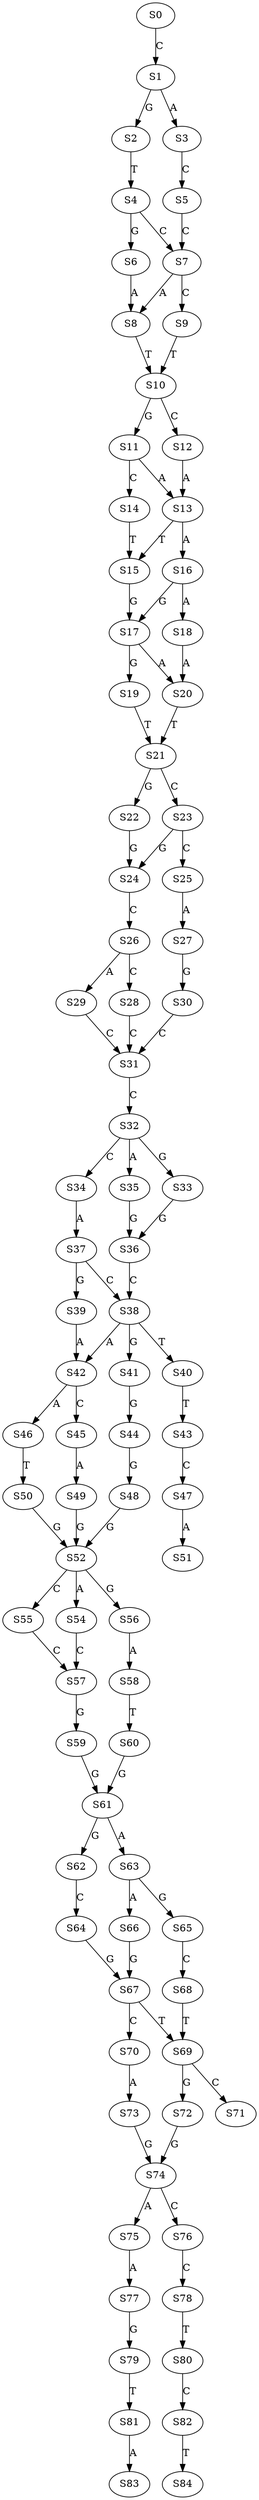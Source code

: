 strict digraph  {
	S0 -> S1 [ label = C ];
	S1 -> S2 [ label = G ];
	S1 -> S3 [ label = A ];
	S2 -> S4 [ label = T ];
	S3 -> S5 [ label = C ];
	S4 -> S6 [ label = G ];
	S4 -> S7 [ label = C ];
	S5 -> S7 [ label = C ];
	S6 -> S8 [ label = A ];
	S7 -> S9 [ label = C ];
	S7 -> S8 [ label = A ];
	S8 -> S10 [ label = T ];
	S9 -> S10 [ label = T ];
	S10 -> S11 [ label = G ];
	S10 -> S12 [ label = C ];
	S11 -> S13 [ label = A ];
	S11 -> S14 [ label = C ];
	S12 -> S13 [ label = A ];
	S13 -> S15 [ label = T ];
	S13 -> S16 [ label = A ];
	S14 -> S15 [ label = T ];
	S15 -> S17 [ label = G ];
	S16 -> S17 [ label = G ];
	S16 -> S18 [ label = A ];
	S17 -> S19 [ label = G ];
	S17 -> S20 [ label = A ];
	S18 -> S20 [ label = A ];
	S19 -> S21 [ label = T ];
	S20 -> S21 [ label = T ];
	S21 -> S22 [ label = G ];
	S21 -> S23 [ label = C ];
	S22 -> S24 [ label = G ];
	S23 -> S24 [ label = G ];
	S23 -> S25 [ label = C ];
	S24 -> S26 [ label = C ];
	S25 -> S27 [ label = A ];
	S26 -> S28 [ label = C ];
	S26 -> S29 [ label = A ];
	S27 -> S30 [ label = G ];
	S28 -> S31 [ label = C ];
	S29 -> S31 [ label = C ];
	S30 -> S31 [ label = C ];
	S31 -> S32 [ label = C ];
	S32 -> S33 [ label = G ];
	S32 -> S34 [ label = C ];
	S32 -> S35 [ label = A ];
	S33 -> S36 [ label = G ];
	S34 -> S37 [ label = A ];
	S35 -> S36 [ label = G ];
	S36 -> S38 [ label = C ];
	S37 -> S38 [ label = C ];
	S37 -> S39 [ label = G ];
	S38 -> S40 [ label = T ];
	S38 -> S41 [ label = G ];
	S38 -> S42 [ label = A ];
	S39 -> S42 [ label = A ];
	S40 -> S43 [ label = T ];
	S41 -> S44 [ label = G ];
	S42 -> S45 [ label = C ];
	S42 -> S46 [ label = A ];
	S43 -> S47 [ label = C ];
	S44 -> S48 [ label = G ];
	S45 -> S49 [ label = A ];
	S46 -> S50 [ label = T ];
	S47 -> S51 [ label = A ];
	S48 -> S52 [ label = G ];
	S49 -> S52 [ label = G ];
	S50 -> S52 [ label = G ];
	S52 -> S54 [ label = A ];
	S52 -> S55 [ label = C ];
	S52 -> S56 [ label = G ];
	S54 -> S57 [ label = C ];
	S55 -> S57 [ label = C ];
	S56 -> S58 [ label = A ];
	S57 -> S59 [ label = G ];
	S58 -> S60 [ label = T ];
	S59 -> S61 [ label = G ];
	S60 -> S61 [ label = G ];
	S61 -> S62 [ label = G ];
	S61 -> S63 [ label = A ];
	S62 -> S64 [ label = C ];
	S63 -> S65 [ label = G ];
	S63 -> S66 [ label = A ];
	S64 -> S67 [ label = G ];
	S65 -> S68 [ label = C ];
	S66 -> S67 [ label = G ];
	S67 -> S69 [ label = T ];
	S67 -> S70 [ label = C ];
	S68 -> S69 [ label = T ];
	S69 -> S71 [ label = C ];
	S69 -> S72 [ label = G ];
	S70 -> S73 [ label = A ];
	S72 -> S74 [ label = G ];
	S73 -> S74 [ label = G ];
	S74 -> S75 [ label = A ];
	S74 -> S76 [ label = C ];
	S75 -> S77 [ label = A ];
	S76 -> S78 [ label = C ];
	S77 -> S79 [ label = G ];
	S78 -> S80 [ label = T ];
	S79 -> S81 [ label = T ];
	S80 -> S82 [ label = C ];
	S81 -> S83 [ label = A ];
	S82 -> S84 [ label = T ];
}
